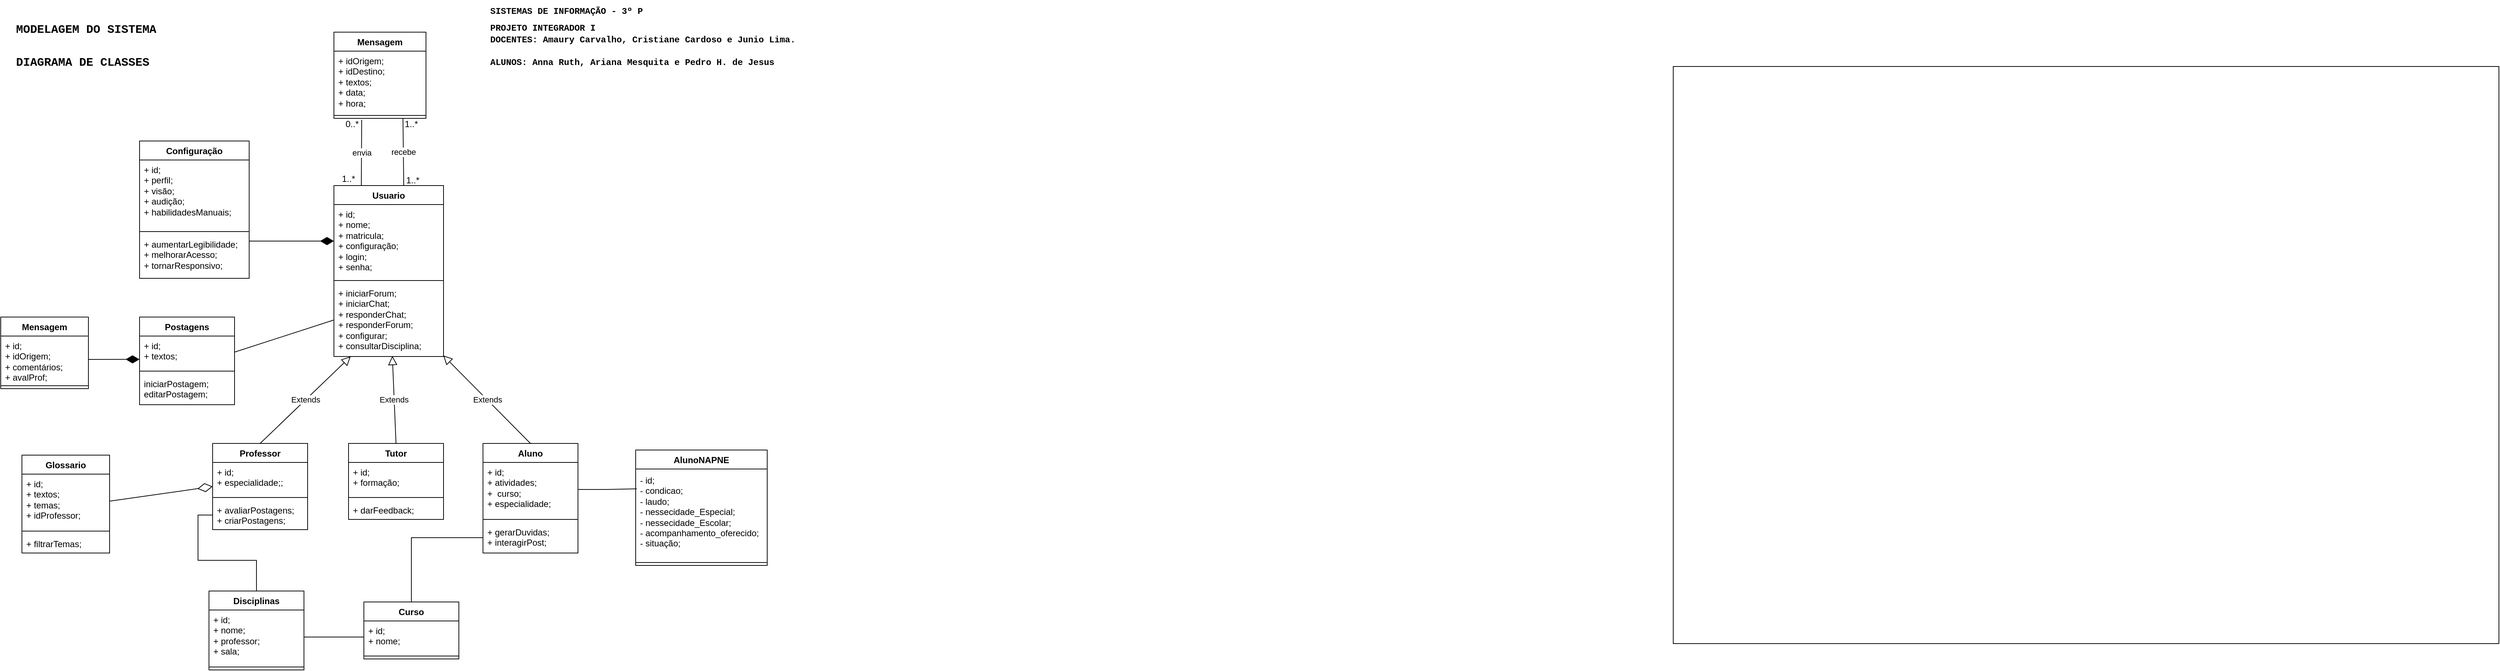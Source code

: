 <mxfile version="23.1.5" type="github">
  <diagram name="Página-1" id="-ME7ehJheVCDZSBrX716">
    <mxGraphModel dx="1615" dy="803" grid="1" gridSize="10" guides="1" tooltips="1" connect="1" arrows="1" fold="1" page="1" pageScale="1" pageWidth="1169" pageHeight="827" math="0" shadow="0">
      <root>
        <mxCell id="0" />
        <mxCell id="1" parent="0" />
        <mxCell id="n2h7Dl9wR_cpHvIzflUe-21" value="" style="rounded=0;whiteSpace=wrap;html=1;fillColor=none;" parent="1" vertex="1">
          <mxGeometry x="2330" y="122" width="1130" height="790" as="geometry" />
        </mxCell>
        <mxCell id="5FJHLc15Gb86tdBVQn2b-1" value="Aluno" style="swimlane;fontStyle=1;align=center;verticalAlign=top;childLayout=stackLayout;horizontal=1;startSize=26;horizontalStack=0;resizeParent=1;resizeParentMax=0;resizeLast=0;collapsible=1;marginBottom=0;whiteSpace=wrap;html=1;" parent="1" vertex="1">
          <mxGeometry x="701" y="638" width="130" height="150" as="geometry" />
        </mxCell>
        <mxCell id="5FJHLc15Gb86tdBVQn2b-2" value="+ id;&lt;br&gt;+ atividades;&lt;br&gt;+&amp;nbsp; curso;&lt;br&gt;+ especialidade;" style="text;strokeColor=none;fillColor=none;align=left;verticalAlign=top;spacingLeft=4;spacingRight=4;overflow=hidden;rotatable=0;points=[[0,0.5],[1,0.5]];portConstraint=eastwest;whiteSpace=wrap;html=1;" parent="5FJHLc15Gb86tdBVQn2b-1" vertex="1">
          <mxGeometry y="26" width="130" height="74" as="geometry" />
        </mxCell>
        <mxCell id="5FJHLc15Gb86tdBVQn2b-3" value="" style="line;strokeWidth=1;fillColor=none;align=left;verticalAlign=middle;spacingTop=-1;spacingLeft=3;spacingRight=3;rotatable=0;labelPosition=right;points=[];portConstraint=eastwest;strokeColor=inherit;" parent="5FJHLc15Gb86tdBVQn2b-1" vertex="1">
          <mxGeometry y="100" width="130" height="8" as="geometry" />
        </mxCell>
        <mxCell id="5FJHLc15Gb86tdBVQn2b-4" value="+ gerarDuvidas;&lt;br&gt;+ interagirPost;" style="text;strokeColor=none;fillColor=none;align=left;verticalAlign=top;spacingLeft=4;spacingRight=4;overflow=hidden;rotatable=0;points=[[0,0.5],[1,0.5]];portConstraint=eastwest;whiteSpace=wrap;html=1;" parent="5FJHLc15Gb86tdBVQn2b-1" vertex="1">
          <mxGeometry y="108" width="130" height="42" as="geometry" />
        </mxCell>
        <mxCell id="5FJHLc15Gb86tdBVQn2b-6" value="Usuario" style="swimlane;fontStyle=1;align=center;verticalAlign=top;childLayout=stackLayout;horizontal=1;startSize=26;horizontalStack=0;resizeParent=1;resizeParentMax=0;resizeLast=0;collapsible=1;marginBottom=0;whiteSpace=wrap;html=1;" parent="1" vertex="1">
          <mxGeometry x="497" y="285" width="150" height="234" as="geometry" />
        </mxCell>
        <mxCell id="5FJHLc15Gb86tdBVQn2b-7" value="+ id;&lt;br&gt;+ nome;&lt;br&gt;+ matricula;&lt;br&gt;+ configuração;&lt;br&gt;+ login;&lt;br&gt;+ senha;&lt;br&gt;" style="text;strokeColor=none;fillColor=none;align=left;verticalAlign=top;spacingLeft=4;spacingRight=4;overflow=hidden;rotatable=0;points=[[0,0.5],[1,0.5]];portConstraint=eastwest;whiteSpace=wrap;html=1;" parent="5FJHLc15Gb86tdBVQn2b-6" vertex="1">
          <mxGeometry y="26" width="150" height="100" as="geometry" />
        </mxCell>
        <mxCell id="5FJHLc15Gb86tdBVQn2b-8" value="" style="line;strokeWidth=1;fillColor=none;align=left;verticalAlign=middle;spacingTop=-1;spacingLeft=3;spacingRight=3;rotatable=0;labelPosition=right;points=[];portConstraint=eastwest;strokeColor=inherit;" parent="5FJHLc15Gb86tdBVQn2b-6" vertex="1">
          <mxGeometry y="126" width="150" height="8" as="geometry" />
        </mxCell>
        <mxCell id="5FJHLc15Gb86tdBVQn2b-9" value="+ iniciarForum;&lt;br&gt;+ iniciarChat;&lt;br&gt;+ responderChat;&lt;br&gt;+ responderForum;&lt;br&gt;+ configurar;&lt;br&gt;+ consultarDisciplina;" style="text;strokeColor=none;fillColor=none;align=left;verticalAlign=top;spacingLeft=4;spacingRight=4;overflow=hidden;rotatable=0;points=[[0,0.5],[1,0.5]];portConstraint=eastwest;whiteSpace=wrap;html=1;" parent="5FJHLc15Gb86tdBVQn2b-6" vertex="1">
          <mxGeometry y="134" width="150" height="100" as="geometry" />
        </mxCell>
        <mxCell id="DYvdW3RG6RtuztpuYfse-5" value="Tutor" style="swimlane;fontStyle=1;align=center;verticalAlign=top;childLayout=stackLayout;horizontal=1;startSize=26;horizontalStack=0;resizeParent=1;resizeParentMax=0;resizeLast=0;collapsible=1;marginBottom=0;whiteSpace=wrap;html=1;" parent="1" vertex="1">
          <mxGeometry x="517" y="638" width="130" height="104" as="geometry" />
        </mxCell>
        <mxCell id="DYvdW3RG6RtuztpuYfse-6" value="+ id;&lt;br&gt;+ formação;" style="text;strokeColor=none;fillColor=none;align=left;verticalAlign=top;spacingLeft=4;spacingRight=4;overflow=hidden;rotatable=0;points=[[0,0.5],[1,0.5]];portConstraint=eastwest;whiteSpace=wrap;html=1;" parent="DYvdW3RG6RtuztpuYfse-5" vertex="1">
          <mxGeometry y="26" width="130" height="44" as="geometry" />
        </mxCell>
        <mxCell id="DYvdW3RG6RtuztpuYfse-7" value="" style="line;strokeWidth=1;fillColor=none;align=left;verticalAlign=middle;spacingTop=-1;spacingLeft=3;spacingRight=3;rotatable=0;labelPosition=right;points=[];portConstraint=eastwest;strokeColor=inherit;" parent="DYvdW3RG6RtuztpuYfse-5" vertex="1">
          <mxGeometry y="70" width="130" height="8" as="geometry" />
        </mxCell>
        <mxCell id="DYvdW3RG6RtuztpuYfse-8" value="+ darFeedback;" style="text;strokeColor=none;fillColor=none;align=left;verticalAlign=top;spacingLeft=4;spacingRight=4;overflow=hidden;rotatable=0;points=[[0,0.5],[1,0.5]];portConstraint=eastwest;whiteSpace=wrap;html=1;" parent="DYvdW3RG6RtuztpuYfse-5" vertex="1">
          <mxGeometry y="78" width="130" height="26" as="geometry" />
        </mxCell>
        <mxCell id="DYvdW3RG6RtuztpuYfse-9" value="Professor" style="swimlane;fontStyle=1;align=center;verticalAlign=top;childLayout=stackLayout;horizontal=1;startSize=26;horizontalStack=0;resizeParent=1;resizeParentMax=0;resizeLast=0;collapsible=1;marginBottom=0;whiteSpace=wrap;html=1;" parent="1" vertex="1">
          <mxGeometry x="331" y="638" width="130" height="118" as="geometry" />
        </mxCell>
        <mxCell id="DYvdW3RG6RtuztpuYfse-10" value="+ id;&lt;br&gt;+ especialidade;;" style="text;strokeColor=none;fillColor=none;align=left;verticalAlign=top;spacingLeft=4;spacingRight=4;overflow=hidden;rotatable=0;points=[[0,0.5],[1,0.5]];portConstraint=eastwest;whiteSpace=wrap;html=1;" parent="DYvdW3RG6RtuztpuYfse-9" vertex="1">
          <mxGeometry y="26" width="130" height="44" as="geometry" />
        </mxCell>
        <mxCell id="DYvdW3RG6RtuztpuYfse-11" value="" style="line;strokeWidth=1;fillColor=none;align=left;verticalAlign=middle;spacingTop=-1;spacingLeft=3;spacingRight=3;rotatable=0;labelPosition=right;points=[];portConstraint=eastwest;strokeColor=inherit;" parent="DYvdW3RG6RtuztpuYfse-9" vertex="1">
          <mxGeometry y="70" width="130" height="8" as="geometry" />
        </mxCell>
        <mxCell id="DYvdW3RG6RtuztpuYfse-12" value="+ avaliarPostagens;&lt;br&gt;+ criarPostagens;" style="text;strokeColor=none;fillColor=none;align=left;verticalAlign=top;spacingLeft=4;spacingRight=4;overflow=hidden;rotatable=0;points=[[0,0.5],[1,0.5]];portConstraint=eastwest;whiteSpace=wrap;html=1;" parent="DYvdW3RG6RtuztpuYfse-9" vertex="1">
          <mxGeometry y="78" width="130" height="40" as="geometry" />
        </mxCell>
        <mxCell id="DYvdW3RG6RtuztpuYfse-13" value="Extends" style="endArrow=block;endSize=10;endFill=0;html=1;rounded=0;exitX=0.5;exitY=0;exitDx=0;exitDy=0;entryX=0.533;entryY=0.992;entryDx=0;entryDy=0;entryPerimeter=0;" parent="1" source="DYvdW3RG6RtuztpuYfse-5" target="5FJHLc15Gb86tdBVQn2b-9" edge="1">
          <mxGeometry width="160" relative="1" as="geometry">
            <mxPoint x="901" y="529" as="sourcePoint" />
            <mxPoint x="576" y="535" as="targetPoint" />
          </mxGeometry>
        </mxCell>
        <mxCell id="DYvdW3RG6RtuztpuYfse-14" value="Extends" style="endArrow=block;endSize=10;endFill=0;html=1;rounded=0;exitX=0.5;exitY=0;exitDx=0;exitDy=0;entryX=0.998;entryY=0.986;entryDx=0;entryDy=0;entryPerimeter=0;" parent="1" source="5FJHLc15Gb86tdBVQn2b-1" target="5FJHLc15Gb86tdBVQn2b-9" edge="1">
          <mxGeometry width="160" relative="1" as="geometry">
            <mxPoint x="901" y="629" as="sourcePoint" />
            <mxPoint x="641" y="535" as="targetPoint" />
          </mxGeometry>
        </mxCell>
        <mxCell id="DYvdW3RG6RtuztpuYfse-15" value="Extends" style="endArrow=block;endSize=10;endFill=0;html=1;rounded=0;exitX=0.5;exitY=0;exitDx=0;exitDy=0;" parent="1" source="DYvdW3RG6RtuztpuYfse-9" target="5FJHLc15Gb86tdBVQn2b-9" edge="1">
          <mxGeometry width="160" relative="1" as="geometry">
            <mxPoint x="1011" y="559" as="sourcePoint" />
            <mxPoint x="635" y="515" as="targetPoint" />
          </mxGeometry>
        </mxCell>
        <mxCell id="DYvdW3RG6RtuztpuYfse-17" value="Configuração" style="swimlane;fontStyle=1;align=center;verticalAlign=top;childLayout=stackLayout;horizontal=1;startSize=26;horizontalStack=0;resizeParent=1;resizeParentMax=0;resizeLast=0;collapsible=1;marginBottom=0;whiteSpace=wrap;html=1;" parent="1" vertex="1">
          <mxGeometry x="231" y="224" width="150" height="188" as="geometry" />
        </mxCell>
        <mxCell id="DYvdW3RG6RtuztpuYfse-18" value="+ id;&lt;br&gt;+ perfil;&lt;br&gt;+ visão;&lt;br&gt;+ audição;&lt;br&gt;+ habilidadesManuais;" style="text;strokeColor=none;fillColor=none;align=left;verticalAlign=top;spacingLeft=4;spacingRight=4;overflow=hidden;rotatable=0;points=[[0,0.5],[1,0.5]];portConstraint=eastwest;whiteSpace=wrap;html=1;" parent="DYvdW3RG6RtuztpuYfse-17" vertex="1">
          <mxGeometry y="26" width="150" height="94" as="geometry" />
        </mxCell>
        <mxCell id="DYvdW3RG6RtuztpuYfse-19" value="" style="line;strokeWidth=1;fillColor=none;align=left;verticalAlign=middle;spacingTop=-1;spacingLeft=3;spacingRight=3;rotatable=0;labelPosition=right;points=[];portConstraint=eastwest;strokeColor=inherit;" parent="DYvdW3RG6RtuztpuYfse-17" vertex="1">
          <mxGeometry y="120" width="150" height="8" as="geometry" />
        </mxCell>
        <mxCell id="DYvdW3RG6RtuztpuYfse-20" value="+ aumentarLegibilidade;&lt;br&gt;+ melhorarAcesso;&lt;br&gt;+ tornarResponsivo;" style="text;strokeColor=none;fillColor=none;align=left;verticalAlign=top;spacingLeft=4;spacingRight=4;overflow=hidden;rotatable=0;points=[[0,0.5],[1,0.5]];portConstraint=eastwest;whiteSpace=wrap;html=1;" parent="DYvdW3RG6RtuztpuYfse-17" vertex="1">
          <mxGeometry y="128" width="150" height="60" as="geometry" />
        </mxCell>
        <mxCell id="DYvdW3RG6RtuztpuYfse-21" value="" style="endArrow=diamondThin;endFill=1;endSize=16;html=1;rounded=0;entryX=0;entryY=0.5;entryDx=0;entryDy=0;exitX=1;exitY=0.15;exitDx=0;exitDy=0;exitPerimeter=0;" parent="1" source="DYvdW3RG6RtuztpuYfse-20" target="5FJHLc15Gb86tdBVQn2b-7" edge="1">
          <mxGeometry width="160" relative="1" as="geometry">
            <mxPoint x="561" y="355" as="sourcePoint" />
            <mxPoint x="721" y="355" as="targetPoint" />
          </mxGeometry>
        </mxCell>
        <mxCell id="DYvdW3RG6RtuztpuYfse-22" value="Postagens" style="swimlane;fontStyle=1;align=center;verticalAlign=top;childLayout=stackLayout;horizontal=1;startSize=26;horizontalStack=0;resizeParent=1;resizeParentMax=0;resizeLast=0;collapsible=1;marginBottom=0;whiteSpace=wrap;html=1;" parent="1" vertex="1">
          <mxGeometry x="231" y="465" width="130" height="120" as="geometry" />
        </mxCell>
        <mxCell id="DYvdW3RG6RtuztpuYfse-23" value="+ id;&lt;br&gt;+ textos;" style="text;strokeColor=none;fillColor=none;align=left;verticalAlign=top;spacingLeft=4;spacingRight=4;overflow=hidden;rotatable=0;points=[[0,0.5],[1,0.5]];portConstraint=eastwest;whiteSpace=wrap;html=1;" parent="DYvdW3RG6RtuztpuYfse-22" vertex="1">
          <mxGeometry y="26" width="130" height="44" as="geometry" />
        </mxCell>
        <mxCell id="DYvdW3RG6RtuztpuYfse-24" value="" style="line;strokeWidth=1;fillColor=none;align=left;verticalAlign=middle;spacingTop=-1;spacingLeft=3;spacingRight=3;rotatable=0;labelPosition=right;points=[];portConstraint=eastwest;strokeColor=inherit;" parent="DYvdW3RG6RtuztpuYfse-22" vertex="1">
          <mxGeometry y="70" width="130" height="8" as="geometry" />
        </mxCell>
        <mxCell id="DYvdW3RG6RtuztpuYfse-25" value="iniciarPostagem;&lt;br&gt;editarPostagem;" style="text;strokeColor=none;fillColor=none;align=left;verticalAlign=top;spacingLeft=4;spacingRight=4;overflow=hidden;rotatable=0;points=[[0,0.5],[1,0.5]];portConstraint=eastwest;whiteSpace=wrap;html=1;" parent="DYvdW3RG6RtuztpuYfse-22" vertex="1">
          <mxGeometry y="78" width="130" height="42" as="geometry" />
        </mxCell>
        <mxCell id="DYvdW3RG6RtuztpuYfse-26" value="Mensagem" style="swimlane;fontStyle=1;align=center;verticalAlign=top;childLayout=stackLayout;horizontal=1;startSize=26;horizontalStack=0;resizeParent=1;resizeParentMax=0;resizeLast=0;collapsible=1;marginBottom=0;whiteSpace=wrap;html=1;" parent="1" vertex="1">
          <mxGeometry x="41" y="465" width="120" height="98" as="geometry" />
        </mxCell>
        <mxCell id="DYvdW3RG6RtuztpuYfse-27" value="+ id;&lt;br&gt;+ idOrigem;&lt;br&gt;+ comentários;&lt;br&gt;+ avalProf;" style="text;strokeColor=none;fillColor=none;align=left;verticalAlign=top;spacingLeft=4;spacingRight=4;overflow=hidden;rotatable=0;points=[[0,0.5],[1,0.5]];portConstraint=eastwest;whiteSpace=wrap;html=1;" parent="DYvdW3RG6RtuztpuYfse-26" vertex="1">
          <mxGeometry y="26" width="120" height="64" as="geometry" />
        </mxCell>
        <mxCell id="DYvdW3RG6RtuztpuYfse-28" value="" style="line;strokeWidth=1;fillColor=none;align=left;verticalAlign=middle;spacingTop=-1;spacingLeft=3;spacingRight=3;rotatable=0;labelPosition=right;points=[];portConstraint=eastwest;strokeColor=inherit;" parent="DYvdW3RG6RtuztpuYfse-26" vertex="1">
          <mxGeometry y="90" width="120" height="8" as="geometry" />
        </mxCell>
        <mxCell id="DYvdW3RG6RtuztpuYfse-30" value="" style="endArrow=diamondThin;endFill=1;endSize=16;html=1;rounded=0;exitX=1;exitY=0.5;exitDx=0;exitDy=0;entryX=-0.001;entryY=0.725;entryDx=0;entryDy=0;entryPerimeter=0;" parent="1" source="DYvdW3RG6RtuztpuYfse-27" target="DYvdW3RG6RtuztpuYfse-23" edge="1">
          <mxGeometry width="160" relative="1" as="geometry">
            <mxPoint x="661" y="825" as="sourcePoint" />
            <mxPoint x="821" y="825" as="targetPoint" />
          </mxGeometry>
        </mxCell>
        <mxCell id="DYvdW3RG6RtuztpuYfse-31" value="Mensagem" style="swimlane;fontStyle=1;align=center;verticalAlign=top;childLayout=stackLayout;horizontal=1;startSize=26;horizontalStack=0;resizeParent=1;resizeParentMax=0;resizeLast=0;collapsible=1;marginBottom=0;whiteSpace=wrap;html=1;" parent="1" vertex="1">
          <mxGeometry x="497" y="75" width="126" height="118" as="geometry" />
        </mxCell>
        <mxCell id="DYvdW3RG6RtuztpuYfse-32" value="+ idOrigem;&lt;br&gt;+ idDestino;&lt;br&gt;+ textos;&lt;br&gt;+ data;&lt;br&gt;+ hora;" style="text;strokeColor=none;fillColor=none;align=left;verticalAlign=top;spacingLeft=4;spacingRight=4;overflow=hidden;rotatable=0;points=[[0,0.5],[1,0.5]];portConstraint=eastwest;whiteSpace=wrap;html=1;" parent="DYvdW3RG6RtuztpuYfse-31" vertex="1">
          <mxGeometry y="26" width="126" height="84" as="geometry" />
        </mxCell>
        <mxCell id="DYvdW3RG6RtuztpuYfse-33" value="" style="line;strokeWidth=1;fillColor=none;align=left;verticalAlign=middle;spacingTop=-1;spacingLeft=3;spacingRight=3;rotatable=0;labelPosition=right;points=[];portConstraint=eastwest;strokeColor=inherit;" parent="DYvdW3RG6RtuztpuYfse-31" vertex="1">
          <mxGeometry y="110" width="126" height="8" as="geometry" />
        </mxCell>
        <mxCell id="DYvdW3RG6RtuztpuYfse-37" value="Glossario" style="swimlane;fontStyle=1;align=center;verticalAlign=top;childLayout=stackLayout;horizontal=1;startSize=26;horizontalStack=0;resizeParent=1;resizeParentMax=0;resizeLast=0;collapsible=1;marginBottom=0;whiteSpace=wrap;html=1;" parent="1" vertex="1">
          <mxGeometry x="70" y="654" width="120" height="134" as="geometry" />
        </mxCell>
        <mxCell id="DYvdW3RG6RtuztpuYfse-38" value="+ id;&lt;br&gt;+ textos;&lt;br&gt;+ temas;&lt;br&gt;+ idProfessor;" style="text;strokeColor=none;fillColor=none;align=left;verticalAlign=top;spacingLeft=4;spacingRight=4;overflow=hidden;rotatable=0;points=[[0,0.5],[1,0.5]];portConstraint=eastwest;whiteSpace=wrap;html=1;" parent="DYvdW3RG6RtuztpuYfse-37" vertex="1">
          <mxGeometry y="26" width="120" height="74" as="geometry" />
        </mxCell>
        <mxCell id="DYvdW3RG6RtuztpuYfse-39" value="" style="line;strokeWidth=1;fillColor=none;align=left;verticalAlign=middle;spacingTop=-1;spacingLeft=3;spacingRight=3;rotatable=0;labelPosition=right;points=[];portConstraint=eastwest;strokeColor=inherit;" parent="DYvdW3RG6RtuztpuYfse-37" vertex="1">
          <mxGeometry y="100" width="120" height="8" as="geometry" />
        </mxCell>
        <mxCell id="DYvdW3RG6RtuztpuYfse-40" value="+ filtrarTemas;" style="text;strokeColor=none;fillColor=none;align=left;verticalAlign=top;spacingLeft=4;spacingRight=4;overflow=hidden;rotatable=0;points=[[0,0.5],[1,0.5]];portConstraint=eastwest;whiteSpace=wrap;html=1;" parent="DYvdW3RG6RtuztpuYfse-37" vertex="1">
          <mxGeometry y="108" width="120" height="26" as="geometry" />
        </mxCell>
        <mxCell id="DYvdW3RG6RtuztpuYfse-41" value="" style="endArrow=diamondThin;endFill=0;endSize=18;html=1;rounded=0;entryX=0;entryY=0.5;entryDx=0;entryDy=0;exitX=1;exitY=0.5;exitDx=0;exitDy=0;" parent="1" source="DYvdW3RG6RtuztpuYfse-38" target="DYvdW3RG6RtuztpuYfse-9" edge="1">
          <mxGeometry width="160" relative="1" as="geometry">
            <mxPoint x="781" y="425" as="sourcePoint" />
            <mxPoint x="941" y="425" as="targetPoint" />
          </mxGeometry>
        </mxCell>
        <mxCell id="N6_DMaMTCLjWRpa0Zg8Z-1" style="edgeStyle=orthogonalEdgeStyle;rounded=0;orthogonalLoop=1;jettySize=auto;html=1;exitX=0.5;exitY=0;exitDx=0;exitDy=0;entryX=0;entryY=0.5;entryDx=0;entryDy=0;endArrow=none;endFill=0;" edge="1" parent="1" source="DYvdW3RG6RtuztpuYfse-42" target="5FJHLc15Gb86tdBVQn2b-4">
          <mxGeometry relative="1" as="geometry" />
        </mxCell>
        <mxCell id="DYvdW3RG6RtuztpuYfse-42" value="Curso" style="swimlane;fontStyle=1;align=center;verticalAlign=top;childLayout=stackLayout;horizontal=1;startSize=26;horizontalStack=0;resizeParent=1;resizeParentMax=0;resizeLast=0;collapsible=1;marginBottom=0;whiteSpace=wrap;html=1;" parent="1" vertex="1">
          <mxGeometry x="538" y="855" width="130" height="78" as="geometry" />
        </mxCell>
        <mxCell id="DYvdW3RG6RtuztpuYfse-43" value="+ id;&lt;br&gt;+ nome;" style="text;strokeColor=none;fillColor=none;align=left;verticalAlign=top;spacingLeft=4;spacingRight=4;overflow=hidden;rotatable=0;points=[[0,0.5],[1,0.5]];portConstraint=eastwest;whiteSpace=wrap;html=1;" parent="DYvdW3RG6RtuztpuYfse-42" vertex="1">
          <mxGeometry y="26" width="130" height="44" as="geometry" />
        </mxCell>
        <mxCell id="DYvdW3RG6RtuztpuYfse-44" value="" style="line;strokeWidth=1;fillColor=none;align=left;verticalAlign=middle;spacingTop=-1;spacingLeft=3;spacingRight=3;rotatable=0;labelPosition=right;points=[];portConstraint=eastwest;strokeColor=inherit;" parent="DYvdW3RG6RtuztpuYfse-42" vertex="1">
          <mxGeometry y="70" width="130" height="8" as="geometry" />
        </mxCell>
        <mxCell id="N6_DMaMTCLjWRpa0Zg8Z-2" style="edgeStyle=orthogonalEdgeStyle;rounded=0;orthogonalLoop=1;jettySize=auto;html=1;exitX=1;exitY=0.5;exitDx=0;exitDy=0;entryX=0;entryY=0.5;entryDx=0;entryDy=0;endArrow=none;endFill=0;" edge="1" parent="1" source="DYvdW3RG6RtuztpuYfse-47" target="DYvdW3RG6RtuztpuYfse-43">
          <mxGeometry relative="1" as="geometry" />
        </mxCell>
        <mxCell id="DYvdW3RG6RtuztpuYfse-46" value="Disciplinas" style="swimlane;fontStyle=1;align=center;verticalAlign=top;childLayout=stackLayout;horizontal=1;startSize=26;horizontalStack=0;resizeParent=1;resizeParentMax=0;resizeLast=0;collapsible=1;marginBottom=0;whiteSpace=wrap;html=1;" parent="1" vertex="1">
          <mxGeometry x="326" y="840" width="130" height="108" as="geometry" />
        </mxCell>
        <mxCell id="DYvdW3RG6RtuztpuYfse-47" value="+ id;&lt;br&gt;+ nome;&lt;br&gt;+ professor;&lt;br&gt;+ sala;" style="text;strokeColor=none;fillColor=none;align=left;verticalAlign=top;spacingLeft=4;spacingRight=4;overflow=hidden;rotatable=0;points=[[0,0.5],[1,0.5]];portConstraint=eastwest;whiteSpace=wrap;html=1;" parent="DYvdW3RG6RtuztpuYfse-46" vertex="1">
          <mxGeometry y="26" width="130" height="74" as="geometry" />
        </mxCell>
        <mxCell id="DYvdW3RG6RtuztpuYfse-48" value="" style="line;strokeWidth=1;fillColor=none;align=left;verticalAlign=middle;spacingTop=-1;spacingLeft=3;spacingRight=3;rotatable=0;labelPosition=right;points=[];portConstraint=eastwest;strokeColor=inherit;" parent="DYvdW3RG6RtuztpuYfse-46" vertex="1">
          <mxGeometry y="100" width="130" height="8" as="geometry" />
        </mxCell>
        <mxCell id="n2h7Dl9wR_cpHvIzflUe-3" value="" style="endArrow=none;html=1;rounded=0;exitX=0.25;exitY=0;exitDx=0;exitDy=0;endFill=0;" parent="1" source="5FJHLc15Gb86tdBVQn2b-6" edge="1">
          <mxGeometry relative="1" as="geometry">
            <mxPoint x="831" y="215" as="sourcePoint" />
            <mxPoint x="535" y="195" as="targetPoint" />
          </mxGeometry>
        </mxCell>
        <mxCell id="n2h7Dl9wR_cpHvIzflUe-4" value="envia" style="edgeLabel;resizable=0;html=1;align=center;verticalAlign=middle;" parent="n2h7Dl9wR_cpHvIzflUe-3" connectable="0" vertex="1">
          <mxGeometry relative="1" as="geometry" />
        </mxCell>
        <mxCell id="n2h7Dl9wR_cpHvIzflUe-5" value="" style="endArrow=none;html=1;rounded=0;entryX=0.75;entryY=1;entryDx=0;entryDy=0;endFill=0;exitX=0.637;exitY=-0.001;exitDx=0;exitDy=0;exitPerimeter=0;" parent="1" source="5FJHLc15Gb86tdBVQn2b-6" target="DYvdW3RG6RtuztpuYfse-31" edge="1">
          <mxGeometry relative="1" as="geometry">
            <mxPoint x="641" y="285" as="sourcePoint" />
            <mxPoint x="648" y="202" as="targetPoint" />
          </mxGeometry>
        </mxCell>
        <mxCell id="n2h7Dl9wR_cpHvIzflUe-6" value="recebe" style="edgeLabel;resizable=0;html=1;align=center;verticalAlign=middle;" parent="n2h7Dl9wR_cpHvIzflUe-5" connectable="0" vertex="1">
          <mxGeometry relative="1" as="geometry" />
        </mxCell>
        <mxCell id="n2h7Dl9wR_cpHvIzflUe-7" value="1..*" style="text;html=1;strokeColor=none;fillColor=none;align=center;verticalAlign=middle;whiteSpace=wrap;rounded=0;" parent="1" vertex="1">
          <mxGeometry x="573" y="186" width="60" height="30" as="geometry" />
        </mxCell>
        <mxCell id="n2h7Dl9wR_cpHvIzflUe-8" value="1..*" style="text;html=1;strokeColor=none;fillColor=none;align=center;verticalAlign=middle;whiteSpace=wrap;rounded=0;" parent="1" vertex="1">
          <mxGeometry x="575" y="263" width="60" height="30" as="geometry" />
        </mxCell>
        <mxCell id="n2h7Dl9wR_cpHvIzflUe-9" value="0..*" style="text;html=1;strokeColor=none;fillColor=none;align=center;verticalAlign=middle;whiteSpace=wrap;rounded=0;" parent="1" vertex="1">
          <mxGeometry x="502" y="186" width="40" height="30" as="geometry" />
        </mxCell>
        <mxCell id="n2h7Dl9wR_cpHvIzflUe-10" value="1..*" style="text;html=1;strokeColor=none;fillColor=none;align=center;verticalAlign=middle;whiteSpace=wrap;rounded=0;" parent="1" vertex="1">
          <mxGeometry x="487" y="261" width="60" height="30" as="geometry" />
        </mxCell>
        <mxCell id="n2h7Dl9wR_cpHvIzflUe-13" value="" style="endArrow=none;html=1;rounded=0;entryX=0;entryY=0.5;entryDx=0;entryDy=0;exitX=1;exitY=0.5;exitDx=0;exitDy=0;" parent="1" source="DYvdW3RG6RtuztpuYfse-23" target="5FJHLc15Gb86tdBVQn2b-9" edge="1">
          <mxGeometry width="50" height="50" relative="1" as="geometry">
            <mxPoint x="301" y="655" as="sourcePoint" />
            <mxPoint x="351" y="605" as="targetPoint" />
          </mxGeometry>
        </mxCell>
        <mxCell id="n2h7Dl9wR_cpHvIzflUe-19" value="&lt;h1 style=&quot;font-size: 12px;&quot;&gt;&lt;font style=&quot;font-size: 12px;&quot; face=&quot;Courier New&quot;&gt;SISTEMAS DE INFORMAÇÃO - 3º P&lt;/font&gt;&lt;/h1&gt;&lt;div style=&quot;font-size: 12px;&quot;&gt;&lt;font style=&quot;font-size: 12px;&quot; face=&quot;Courier New&quot;&gt;&lt;b style=&quot;font-size: 12px;&quot;&gt;PROJETO INTEGRADOR I&lt;/b&gt;&lt;/font&gt;&lt;/div&gt;&lt;div style=&quot;font-size: 12px;&quot;&gt;&lt;font face=&quot;Courier New&quot; style=&quot;font-size: 12px;&quot;&gt;&lt;b style=&quot;font-size: 12px;&quot;&gt;DOCENTES: Amaury Carvalho, Cristiane Cardoso e Junio Lima.&lt;/b&gt;&lt;/font&gt;&lt;/div&gt;&lt;div style=&quot;font-size: 12px;&quot;&gt;&lt;font face=&quot;Courier New&quot; style=&quot;font-size: 12px;&quot;&gt;&lt;b style=&quot;font-size: 12px;&quot;&gt;&lt;br style=&quot;font-size: 12px;&quot;&gt;&lt;/b&gt;&lt;/font&gt;&lt;/div&gt;&lt;div style=&quot;font-size: 12px;&quot;&gt;&lt;font face=&quot;Courier New&quot; style=&quot;font-size: 12px;&quot;&gt;&lt;b style=&quot;font-size: 12px;&quot;&gt;ALUNOS: Anna Ruth, Ariana Mesquita e Pedro H. de Jesus&amp;nbsp;&lt;/b&gt;&lt;/font&gt;&lt;b style=&quot;font-family: &amp;quot;Courier New&amp;quot;; background-color: initial; font-size: 12px;&quot;&gt;&amp;nbsp;&lt;/b&gt;&lt;/div&gt;" style="text;html=1;strokeColor=none;fillColor=none;spacing=5;spacingTop=-20;whiteSpace=wrap;overflow=hidden;rounded=0;fontSize=12;" parent="1" vertex="1">
          <mxGeometry x="706" y="41" width="439" height="110" as="geometry" />
        </mxCell>
        <mxCell id="n2h7Dl9wR_cpHvIzflUe-20" value="&lt;h1&gt;&lt;font style=&quot;font-size: 16px;&quot; face=&quot;Courier New&quot;&gt;MODELAGEM DO SISTEMA&lt;/font&gt;&lt;/h1&gt;&lt;h1&gt;&lt;font style=&quot;font-size: 16px;&quot; face=&quot;Courier New&quot;&gt;DIAGRAMA DE CLASSES&lt;/font&gt;&lt;/h1&gt;" style="text;html=1;strokeColor=none;fillColor=none;spacing=5;spacingTop=-20;whiteSpace=wrap;overflow=hidden;rounded=0;" parent="1" vertex="1">
          <mxGeometry x="57" y="48" width="517" height="85" as="geometry" />
        </mxCell>
        <mxCell id="N6_DMaMTCLjWRpa0Zg8Z-3" style="edgeStyle=orthogonalEdgeStyle;rounded=0;orthogonalLoop=1;jettySize=auto;html=1;exitDx=0;exitDy=0;entryDx=0;entryDy=0;entryPerimeter=0;endArrow=none;endFill=0;" edge="1" parent="1" source="DYvdW3RG6RtuztpuYfse-46" target="DYvdW3RG6RtuztpuYfse-12">
          <mxGeometry relative="1" as="geometry" />
        </mxCell>
        <mxCell id="N6_DMaMTCLjWRpa0Zg8Z-4" value="AlunoNAPNE" style="swimlane;fontStyle=1;align=center;verticalAlign=top;childLayout=stackLayout;horizontal=1;startSize=26;horizontalStack=0;resizeParent=1;resizeParentMax=0;resizeLast=0;collapsible=1;marginBottom=0;whiteSpace=wrap;html=1;" vertex="1" parent="1">
          <mxGeometry x="910" y="647" width="180" height="158" as="geometry" />
        </mxCell>
        <mxCell id="N6_DMaMTCLjWRpa0Zg8Z-9" value="- id;&lt;br&gt;- condicao;&lt;br&gt;- laudo;&lt;br&gt;- nessecidade_Especial;&lt;br&gt;- nessecidade_Escolar;&lt;br&gt;- acompanhamento_oferecido;&lt;br&gt;- situação;" style="text;strokeColor=none;fillColor=none;align=left;verticalAlign=top;spacingLeft=4;spacingRight=3;overflow=hidden;rotatable=0;points=[[0,0.5],[1,0.5]];portConstraint=eastwest;whiteSpace=wrap;html=1;spacing=2;spacingTop=2;spacingBottom=4;" vertex="1" parent="N6_DMaMTCLjWRpa0Zg8Z-4">
          <mxGeometry y="26" width="180" height="124" as="geometry" />
        </mxCell>
        <mxCell id="N6_DMaMTCLjWRpa0Zg8Z-6" value="" style="line;strokeWidth=1;fillColor=none;align=left;verticalAlign=middle;spacingTop=-1;spacingLeft=3;spacingRight=3;rotatable=0;labelPosition=right;points=[];portConstraint=eastwest;strokeColor=inherit;" vertex="1" parent="N6_DMaMTCLjWRpa0Zg8Z-4">
          <mxGeometry y="150" width="180" height="8" as="geometry" />
        </mxCell>
        <mxCell id="N6_DMaMTCLjWRpa0Zg8Z-10" style="edgeStyle=orthogonalEdgeStyle;rounded=0;orthogonalLoop=1;jettySize=auto;html=1;exitX=1;exitY=0.5;exitDx=0;exitDy=0;entryX=0.008;entryY=0.219;entryDx=0;entryDy=0;entryPerimeter=0;endArrow=none;endFill=0;" edge="1" parent="1" source="5FJHLc15Gb86tdBVQn2b-2" target="N6_DMaMTCLjWRpa0Zg8Z-9">
          <mxGeometry relative="1" as="geometry" />
        </mxCell>
      </root>
    </mxGraphModel>
  </diagram>
</mxfile>
